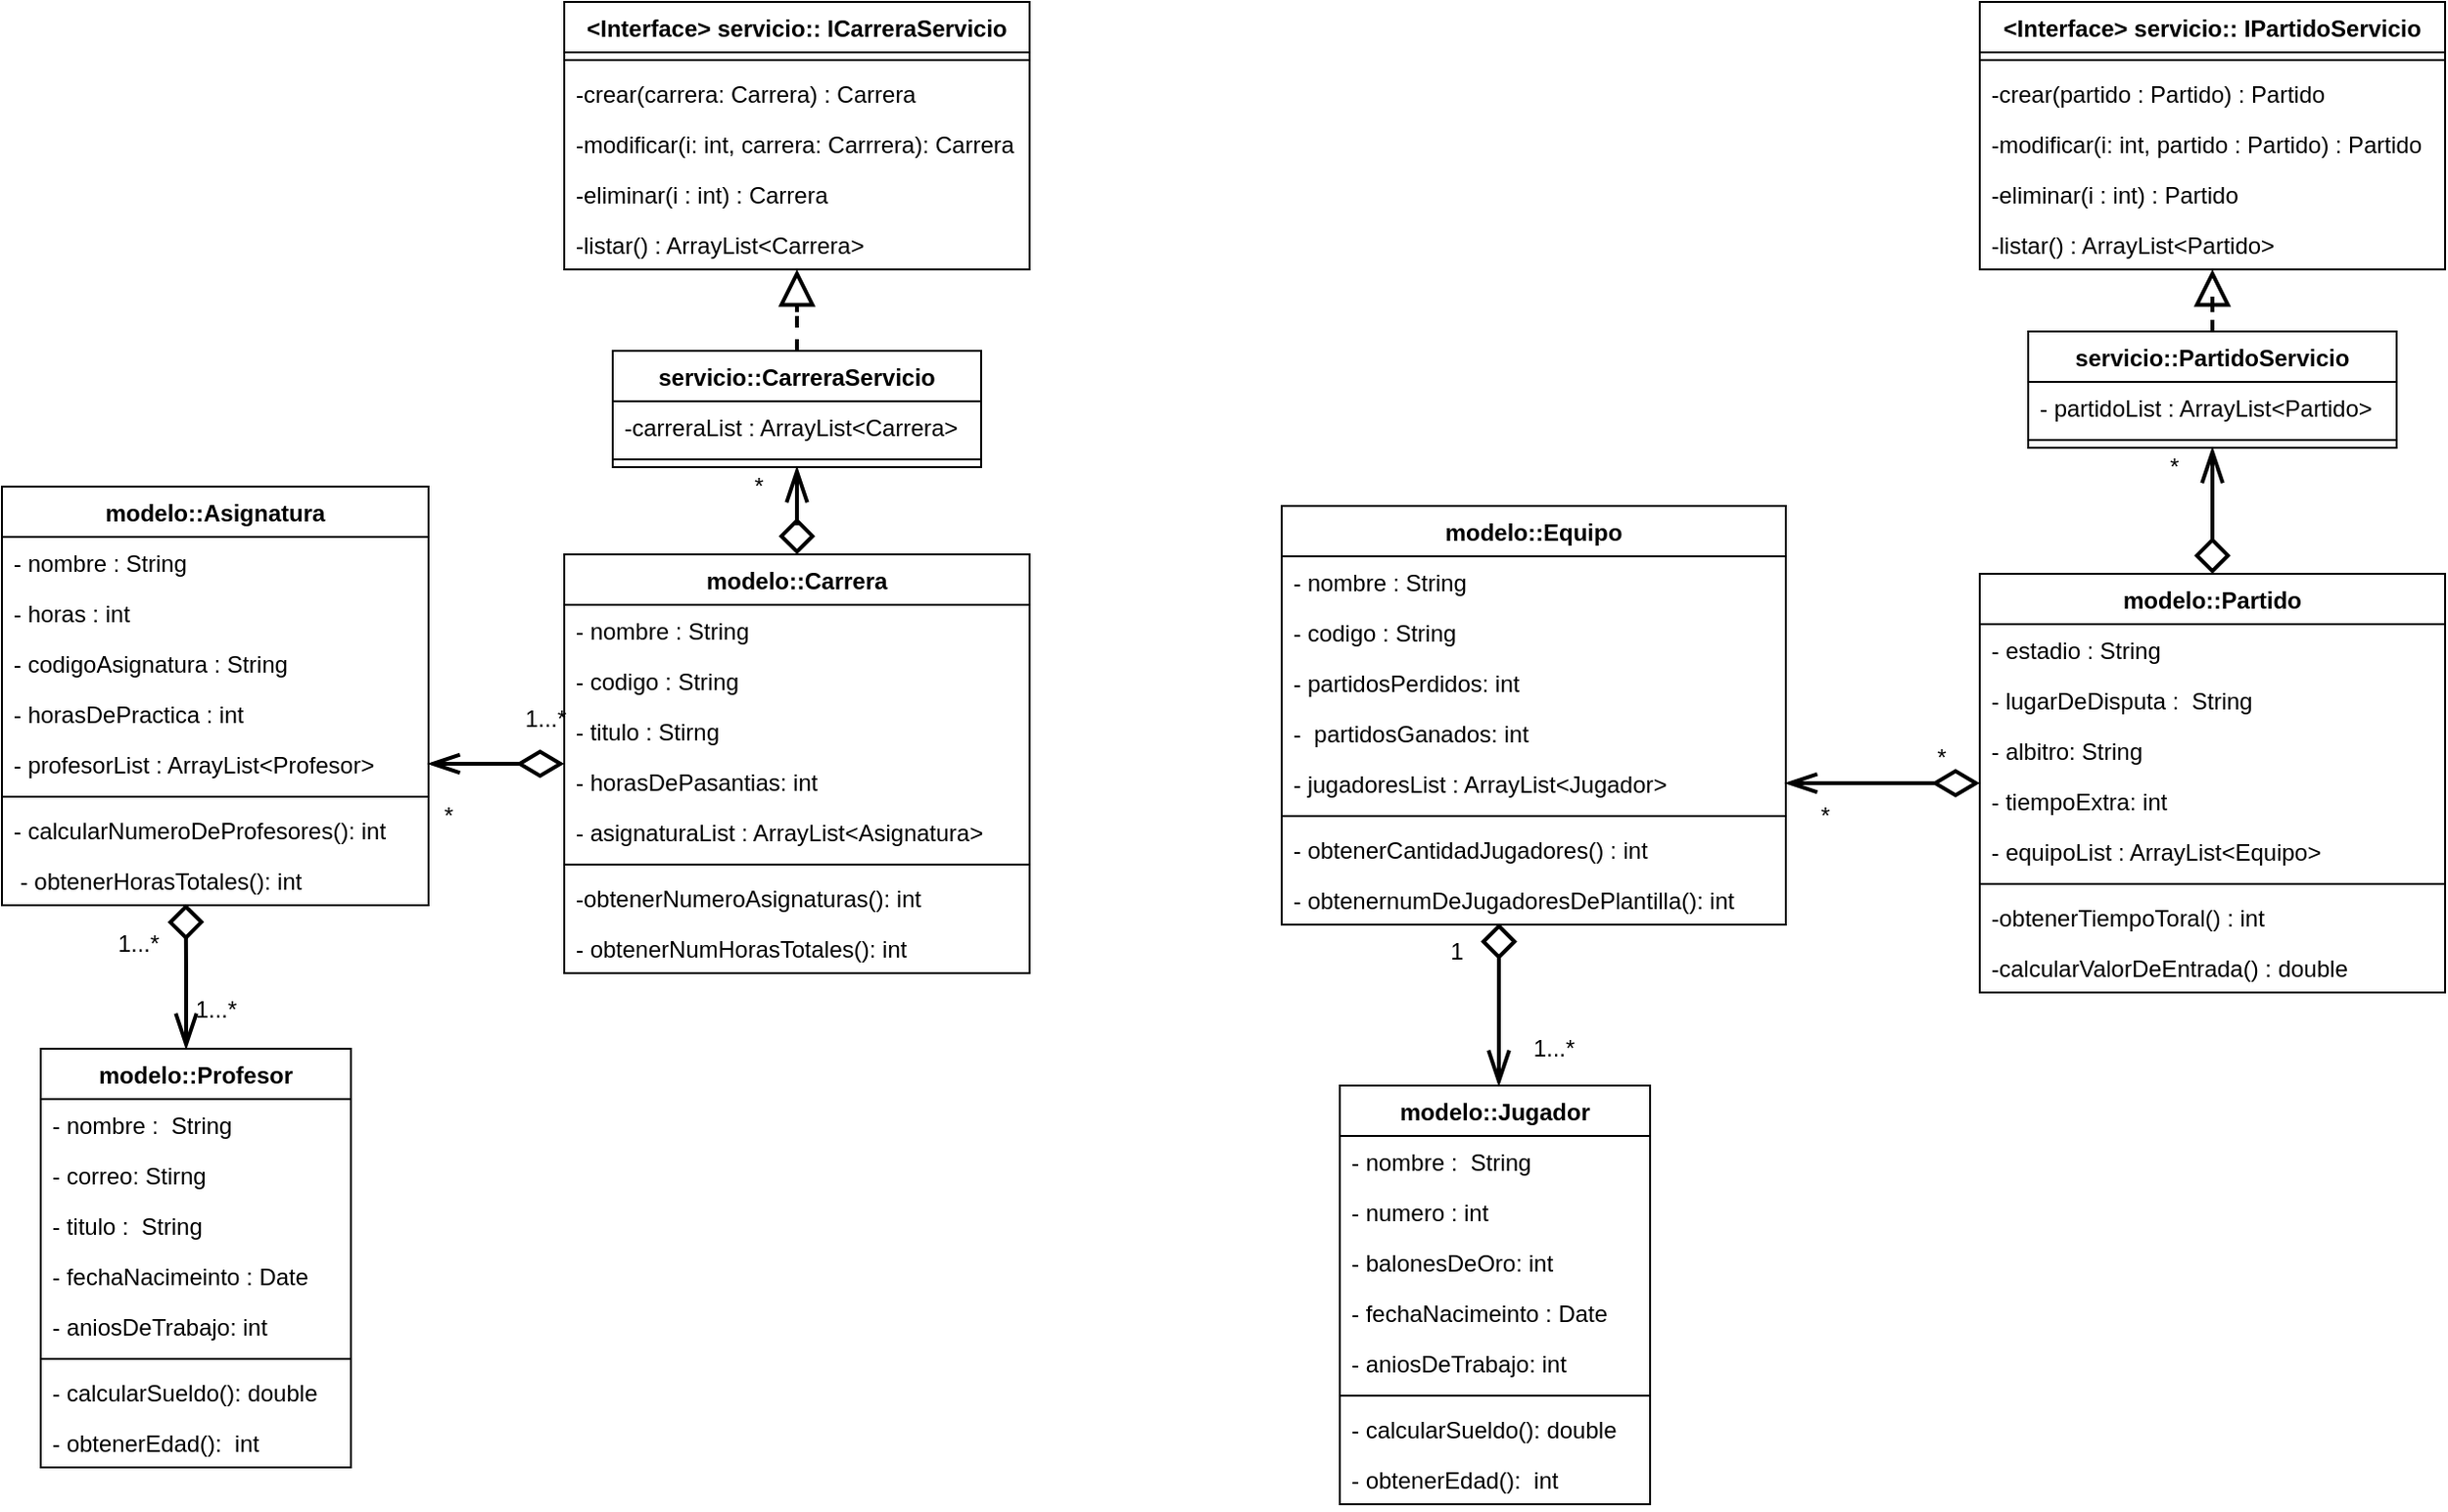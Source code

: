 <mxfile version="18.2.0" type="github">
  <diagram id="Wk5-bQjrvbFHkwE2KRii" name="Page-1">
    <mxGraphModel dx="2582" dy="1954" grid="1" gridSize="10" guides="1" tooltips="1" connect="1" arrows="1" fold="1" page="1" pageScale="1" pageWidth="827" pageHeight="1169" math="0" shadow="0">
      <root>
        <mxCell id="0" />
        <mxCell id="1" parent="0" />
        <mxCell id="QBdrqhkdKtL50nu9tzJ_-30" style="edgeStyle=orthogonalEdgeStyle;rounded=0;orthogonalLoop=1;jettySize=auto;html=1;entryX=1;entryY=0.5;entryDx=0;entryDy=0;strokeWidth=2;endArrow=openThin;endFill=0;startArrow=diamondThin;startFill=0;endSize=12;startSize=19;" edge="1" parent="1" source="QBdrqhkdKtL50nu9tzJ_-1" target="QBdrqhkdKtL50nu9tzJ_-24">
          <mxGeometry relative="1" as="geometry" />
        </mxCell>
        <mxCell id="QBdrqhkdKtL50nu9tzJ_-53" style="edgeStyle=orthogonalEdgeStyle;rounded=0;orthogonalLoop=1;jettySize=auto;html=1;entryX=0.5;entryY=1;entryDx=0;entryDy=0;startArrow=diamond;startFill=0;endArrow=openThin;endFill=0;startSize=14;endSize=14;strokeWidth=2;" edge="1" parent="1" source="QBdrqhkdKtL50nu9tzJ_-1" target="QBdrqhkdKtL50nu9tzJ_-48">
          <mxGeometry relative="1" as="geometry" />
        </mxCell>
        <mxCell id="QBdrqhkdKtL50nu9tzJ_-1" value="modelo::Carrera" style="swimlane;fontStyle=1;align=center;verticalAlign=top;childLayout=stackLayout;horizontal=1;startSize=26;horizontalStack=0;resizeParent=1;resizeParentMax=0;resizeLast=0;collapsible=1;marginBottom=0;" vertex="1" parent="1">
          <mxGeometry x="260" y="105" width="240" height="216" as="geometry" />
        </mxCell>
        <mxCell id="QBdrqhkdKtL50nu9tzJ_-2" value="- nombre : String" style="text;strokeColor=none;fillColor=none;align=left;verticalAlign=top;spacingLeft=4;spacingRight=4;overflow=hidden;rotatable=0;points=[[0,0.5],[1,0.5]];portConstraint=eastwest;" vertex="1" parent="QBdrqhkdKtL50nu9tzJ_-1">
          <mxGeometry y="26" width="240" height="26" as="geometry" />
        </mxCell>
        <mxCell id="QBdrqhkdKtL50nu9tzJ_-17" value="- codigo : String" style="text;strokeColor=none;fillColor=none;align=left;verticalAlign=top;spacingLeft=4;spacingRight=4;overflow=hidden;rotatable=0;points=[[0,0.5],[1,0.5]];portConstraint=eastwest;" vertex="1" parent="QBdrqhkdKtL50nu9tzJ_-1">
          <mxGeometry y="52" width="240" height="26" as="geometry" />
        </mxCell>
        <mxCell id="QBdrqhkdKtL50nu9tzJ_-26" value="- titulo : Stirng" style="text;strokeColor=none;fillColor=none;align=left;verticalAlign=top;spacingLeft=4;spacingRight=4;overflow=hidden;rotatable=0;points=[[0,0.5],[1,0.5]];portConstraint=eastwest;" vertex="1" parent="QBdrqhkdKtL50nu9tzJ_-1">
          <mxGeometry y="78" width="240" height="26" as="geometry" />
        </mxCell>
        <mxCell id="QBdrqhkdKtL50nu9tzJ_-25" value="- horasDePasantias: int" style="text;strokeColor=none;fillColor=none;align=left;verticalAlign=top;spacingLeft=4;spacingRight=4;overflow=hidden;rotatable=0;points=[[0,0.5],[1,0.5]];portConstraint=eastwest;" vertex="1" parent="QBdrqhkdKtL50nu9tzJ_-1">
          <mxGeometry y="104" width="240" height="26" as="geometry" />
        </mxCell>
        <mxCell id="QBdrqhkdKtL50nu9tzJ_-18" value="- asignaturaList : ArrayList&lt;Asignatura&gt;" style="text;strokeColor=none;fillColor=none;align=left;verticalAlign=top;spacingLeft=4;spacingRight=4;overflow=hidden;rotatable=0;points=[[0,0.5],[1,0.5]];portConstraint=eastwest;" vertex="1" parent="QBdrqhkdKtL50nu9tzJ_-1">
          <mxGeometry y="130" width="240" height="26" as="geometry" />
        </mxCell>
        <mxCell id="QBdrqhkdKtL50nu9tzJ_-3" value="" style="line;strokeWidth=1;fillColor=none;align=left;verticalAlign=middle;spacingTop=-1;spacingLeft=3;spacingRight=3;rotatable=0;labelPosition=right;points=[];portConstraint=eastwest;" vertex="1" parent="QBdrqhkdKtL50nu9tzJ_-1">
          <mxGeometry y="156" width="240" height="8" as="geometry" />
        </mxCell>
        <mxCell id="QBdrqhkdKtL50nu9tzJ_-46" value="-obtenerNumeroAsignaturas(): int" style="text;strokeColor=none;fillColor=none;align=left;verticalAlign=top;spacingLeft=4;spacingRight=4;overflow=hidden;rotatable=0;points=[[0,0.5],[1,0.5]];portConstraint=eastwest;" vertex="1" parent="QBdrqhkdKtL50nu9tzJ_-1">
          <mxGeometry y="164" width="240" height="26" as="geometry" />
        </mxCell>
        <mxCell id="QBdrqhkdKtL50nu9tzJ_-47" value="- obtenerNumHorasTotales(): int" style="text;strokeColor=none;fillColor=none;align=left;verticalAlign=top;spacingLeft=4;spacingRight=4;overflow=hidden;rotatable=0;points=[[0,0.5],[1,0.5]];portConstraint=eastwest;" vertex="1" parent="QBdrqhkdKtL50nu9tzJ_-1">
          <mxGeometry y="190" width="240" height="26" as="geometry" />
        </mxCell>
        <mxCell id="QBdrqhkdKtL50nu9tzJ_-5" value="modelo::Asignatura" style="swimlane;fontStyle=1;align=center;verticalAlign=top;childLayout=stackLayout;horizontal=1;startSize=26;horizontalStack=0;resizeParent=1;resizeParentMax=0;resizeLast=0;collapsible=1;marginBottom=0;" vertex="1" parent="1">
          <mxGeometry x="-30" y="70" width="220" height="216" as="geometry" />
        </mxCell>
        <mxCell id="QBdrqhkdKtL50nu9tzJ_-6" value="- nombre : String" style="text;strokeColor=none;fillColor=none;align=left;verticalAlign=top;spacingLeft=4;spacingRight=4;overflow=hidden;rotatable=0;points=[[0,0.5],[1,0.5]];portConstraint=eastwest;" vertex="1" parent="QBdrqhkdKtL50nu9tzJ_-5">
          <mxGeometry y="26" width="220" height="26" as="geometry" />
        </mxCell>
        <mxCell id="QBdrqhkdKtL50nu9tzJ_-15" value="- horas : int" style="text;strokeColor=none;fillColor=none;align=left;verticalAlign=top;spacingLeft=4;spacingRight=4;overflow=hidden;rotatable=0;points=[[0,0.5],[1,0.5]];portConstraint=eastwest;" vertex="1" parent="QBdrqhkdKtL50nu9tzJ_-5">
          <mxGeometry y="52" width="220" height="26" as="geometry" />
        </mxCell>
        <mxCell id="QBdrqhkdKtL50nu9tzJ_-14" value="- codigoAsignatura : String" style="text;strokeColor=none;fillColor=none;align=left;verticalAlign=top;spacingLeft=4;spacingRight=4;overflow=hidden;rotatable=0;points=[[0,0.5],[1,0.5]];portConstraint=eastwest;" vertex="1" parent="QBdrqhkdKtL50nu9tzJ_-5">
          <mxGeometry y="78" width="220" height="26" as="geometry" />
        </mxCell>
        <mxCell id="QBdrqhkdKtL50nu9tzJ_-23" value="- horasDePractica : int" style="text;strokeColor=none;fillColor=none;align=left;verticalAlign=top;spacingLeft=4;spacingRight=4;overflow=hidden;rotatable=0;points=[[0,0.5],[1,0.5]];portConstraint=eastwest;" vertex="1" parent="QBdrqhkdKtL50nu9tzJ_-5">
          <mxGeometry y="104" width="220" height="26" as="geometry" />
        </mxCell>
        <mxCell id="QBdrqhkdKtL50nu9tzJ_-24" value="- profesorList : ArrayList&lt;Profesor&gt;" style="text;strokeColor=none;fillColor=none;align=left;verticalAlign=top;spacingLeft=4;spacingRight=4;overflow=hidden;rotatable=0;points=[[0,0.5],[1,0.5]];portConstraint=eastwest;" vertex="1" parent="QBdrqhkdKtL50nu9tzJ_-5">
          <mxGeometry y="130" width="220" height="26" as="geometry" />
        </mxCell>
        <mxCell id="QBdrqhkdKtL50nu9tzJ_-7" value="" style="line;strokeWidth=1;fillColor=none;align=left;verticalAlign=middle;spacingTop=-1;spacingLeft=3;spacingRight=3;rotatable=0;labelPosition=right;points=[];portConstraint=eastwest;" vertex="1" parent="QBdrqhkdKtL50nu9tzJ_-5">
          <mxGeometry y="156" width="220" height="8" as="geometry" />
        </mxCell>
        <mxCell id="QBdrqhkdKtL50nu9tzJ_-22" value="- calcularNumeroDeProfesores(): int" style="text;strokeColor=none;fillColor=none;align=left;verticalAlign=top;spacingLeft=4;spacingRight=4;overflow=hidden;rotatable=0;points=[[0,0.5],[1,0.5]];portConstraint=eastwest;" vertex="1" parent="QBdrqhkdKtL50nu9tzJ_-5">
          <mxGeometry y="164" width="220" height="26" as="geometry" />
        </mxCell>
        <mxCell id="QBdrqhkdKtL50nu9tzJ_-8" value=" - obtenerHorasTotales(): int" style="text;strokeColor=none;fillColor=none;align=left;verticalAlign=top;spacingLeft=4;spacingRight=4;overflow=hidden;rotatable=0;points=[[0,0.5],[1,0.5]];portConstraint=eastwest;" vertex="1" parent="QBdrqhkdKtL50nu9tzJ_-5">
          <mxGeometry y="190" width="220" height="26" as="geometry" />
        </mxCell>
        <mxCell id="QBdrqhkdKtL50nu9tzJ_-32" style="edgeStyle=orthogonalEdgeStyle;rounded=0;orthogonalLoop=1;jettySize=auto;html=1;entryX=0.431;entryY=0.974;entryDx=0;entryDy=0;entryPerimeter=0;startArrow=openThin;startFill=0;endArrow=diamond;endFill=0;strokeWidth=2;endSize=14;startSize=14;" edge="1" parent="1" source="QBdrqhkdKtL50nu9tzJ_-9" target="QBdrqhkdKtL50nu9tzJ_-8">
          <mxGeometry relative="1" as="geometry">
            <Array as="points">
              <mxPoint x="65" y="320" />
              <mxPoint x="65" y="320" />
            </Array>
          </mxGeometry>
        </mxCell>
        <mxCell id="QBdrqhkdKtL50nu9tzJ_-9" value="modelo::Profesor" style="swimlane;fontStyle=1;align=center;verticalAlign=top;childLayout=stackLayout;horizontal=1;startSize=26;horizontalStack=0;resizeParent=1;resizeParentMax=0;resizeLast=0;collapsible=1;marginBottom=0;" vertex="1" parent="1">
          <mxGeometry x="-10" y="360" width="160" height="216" as="geometry" />
        </mxCell>
        <mxCell id="QBdrqhkdKtL50nu9tzJ_-10" value="- nombre :  String" style="text;strokeColor=none;fillColor=none;align=left;verticalAlign=top;spacingLeft=4;spacingRight=4;overflow=hidden;rotatable=0;points=[[0,0.5],[1,0.5]];portConstraint=eastwest;" vertex="1" parent="QBdrqhkdKtL50nu9tzJ_-9">
          <mxGeometry y="26" width="160" height="26" as="geometry" />
        </mxCell>
        <mxCell id="QBdrqhkdKtL50nu9tzJ_-27" value="- correo: Stirng" style="text;strokeColor=none;fillColor=none;align=left;verticalAlign=top;spacingLeft=4;spacingRight=4;overflow=hidden;rotatable=0;points=[[0,0.5],[1,0.5]];portConstraint=eastwest;" vertex="1" parent="QBdrqhkdKtL50nu9tzJ_-9">
          <mxGeometry y="52" width="160" height="26" as="geometry" />
        </mxCell>
        <mxCell id="QBdrqhkdKtL50nu9tzJ_-28" value="- titulo :  String" style="text;strokeColor=none;fillColor=none;align=left;verticalAlign=top;spacingLeft=4;spacingRight=4;overflow=hidden;rotatable=0;points=[[0,0.5],[1,0.5]];portConstraint=eastwest;" vertex="1" parent="QBdrqhkdKtL50nu9tzJ_-9">
          <mxGeometry y="78" width="160" height="26" as="geometry" />
        </mxCell>
        <mxCell id="QBdrqhkdKtL50nu9tzJ_-20" value="- fechaNacimeinto : Date" style="text;strokeColor=none;fillColor=none;align=left;verticalAlign=top;spacingLeft=4;spacingRight=4;overflow=hidden;rotatable=0;points=[[0,0.5],[1,0.5]];portConstraint=eastwest;" vertex="1" parent="QBdrqhkdKtL50nu9tzJ_-9">
          <mxGeometry y="104" width="160" height="26" as="geometry" />
        </mxCell>
        <mxCell id="QBdrqhkdKtL50nu9tzJ_-19" value="- aniosDeTrabajo: int" style="text;strokeColor=none;fillColor=none;align=left;verticalAlign=top;spacingLeft=4;spacingRight=4;overflow=hidden;rotatable=0;points=[[0,0.5],[1,0.5]];portConstraint=eastwest;" vertex="1" parent="QBdrqhkdKtL50nu9tzJ_-9">
          <mxGeometry y="130" width="160" height="26" as="geometry" />
        </mxCell>
        <mxCell id="QBdrqhkdKtL50nu9tzJ_-11" value="" style="line;strokeWidth=1;fillColor=none;align=left;verticalAlign=middle;spacingTop=-1;spacingLeft=3;spacingRight=3;rotatable=0;labelPosition=right;points=[];portConstraint=eastwest;" vertex="1" parent="QBdrqhkdKtL50nu9tzJ_-9">
          <mxGeometry y="156" width="160" height="8" as="geometry" />
        </mxCell>
        <mxCell id="QBdrqhkdKtL50nu9tzJ_-21" value="- calcularSueldo(): double" style="text;strokeColor=none;fillColor=none;align=left;verticalAlign=top;spacingLeft=4;spacingRight=4;overflow=hidden;rotatable=0;points=[[0,0.5],[1,0.5]];portConstraint=eastwest;" vertex="1" parent="QBdrqhkdKtL50nu9tzJ_-9">
          <mxGeometry y="164" width="160" height="26" as="geometry" />
        </mxCell>
        <mxCell id="QBdrqhkdKtL50nu9tzJ_-12" value="- obtenerEdad():  int" style="text;strokeColor=none;fillColor=none;align=left;verticalAlign=top;spacingLeft=4;spacingRight=4;overflow=hidden;rotatable=0;points=[[0,0.5],[1,0.5]];portConstraint=eastwest;" vertex="1" parent="QBdrqhkdKtL50nu9tzJ_-9">
          <mxGeometry y="190" width="160" height="26" as="geometry" />
        </mxCell>
        <mxCell id="QBdrqhkdKtL50nu9tzJ_-38" value="&lt;Interface&gt; servicio:: ICarreraServicio" style="swimlane;fontStyle=1;align=center;verticalAlign=top;childLayout=stackLayout;horizontal=1;startSize=26;horizontalStack=0;resizeParent=1;resizeParentMax=0;resizeLast=0;collapsible=1;marginBottom=0;" vertex="1" parent="1">
          <mxGeometry x="260" y="-180" width="240" height="138" as="geometry" />
        </mxCell>
        <mxCell id="QBdrqhkdKtL50nu9tzJ_-40" value="" style="line;strokeWidth=1;fillColor=none;align=left;verticalAlign=middle;spacingTop=-1;spacingLeft=3;spacingRight=3;rotatable=0;labelPosition=right;points=[];portConstraint=eastwest;" vertex="1" parent="QBdrqhkdKtL50nu9tzJ_-38">
          <mxGeometry y="26" width="240" height="8" as="geometry" />
        </mxCell>
        <mxCell id="QBdrqhkdKtL50nu9tzJ_-43" value="-crear(carrera: Carrera) : Carrera" style="text;strokeColor=none;fillColor=none;align=left;verticalAlign=top;spacingLeft=4;spacingRight=4;overflow=hidden;rotatable=0;points=[[0,0.5],[1,0.5]];portConstraint=eastwest;" vertex="1" parent="QBdrqhkdKtL50nu9tzJ_-38">
          <mxGeometry y="34" width="240" height="26" as="geometry" />
        </mxCell>
        <mxCell id="QBdrqhkdKtL50nu9tzJ_-42" value="-modificar(i: int, carrera: Carrrera): Carrera" style="text;strokeColor=none;fillColor=none;align=left;verticalAlign=top;spacingLeft=4;spacingRight=4;overflow=hidden;rotatable=0;points=[[0,0.5],[1,0.5]];portConstraint=eastwest;" vertex="1" parent="QBdrqhkdKtL50nu9tzJ_-38">
          <mxGeometry y="60" width="240" height="26" as="geometry" />
        </mxCell>
        <mxCell id="QBdrqhkdKtL50nu9tzJ_-39" value="-eliminar(i : int) : Carrera" style="text;strokeColor=none;fillColor=none;align=left;verticalAlign=top;spacingLeft=4;spacingRight=4;overflow=hidden;rotatable=0;points=[[0,0.5],[1,0.5]];portConstraint=eastwest;" vertex="1" parent="QBdrqhkdKtL50nu9tzJ_-38">
          <mxGeometry y="86" width="240" height="26" as="geometry" />
        </mxCell>
        <mxCell id="QBdrqhkdKtL50nu9tzJ_-13" value="-listar() : ArrayList&lt;Carrera&gt;" style="text;strokeColor=none;fillColor=none;align=left;verticalAlign=top;spacingLeft=4;spacingRight=4;overflow=hidden;rotatable=0;points=[[0,0.5],[1,0.5]];portConstraint=eastwest;" vertex="1" parent="QBdrqhkdKtL50nu9tzJ_-38">
          <mxGeometry y="112" width="240" height="26" as="geometry" />
        </mxCell>
        <mxCell id="QBdrqhkdKtL50nu9tzJ_-55" style="edgeStyle=orthogonalEdgeStyle;rounded=0;orthogonalLoop=1;jettySize=auto;html=1;entryX=0.5;entryY=1;entryDx=0;entryDy=0;dashed=1;startArrow=none;startFill=0;endArrow=block;endFill=0;startSize=14;endSize=14;strokeWidth=2;" edge="1" parent="1" source="QBdrqhkdKtL50nu9tzJ_-48" target="QBdrqhkdKtL50nu9tzJ_-38">
          <mxGeometry relative="1" as="geometry" />
        </mxCell>
        <mxCell id="QBdrqhkdKtL50nu9tzJ_-48" value="servicio::CarreraServicio" style="swimlane;fontStyle=1;align=center;verticalAlign=top;childLayout=stackLayout;horizontal=1;startSize=26;horizontalStack=0;resizeParent=1;resizeParentMax=0;resizeLast=0;collapsible=1;marginBottom=0;" vertex="1" parent="1">
          <mxGeometry x="285" width="190" height="60" as="geometry" />
        </mxCell>
        <mxCell id="QBdrqhkdKtL50nu9tzJ_-49" value="-carreraList : ArrayList&lt;Carrera&gt;" style="text;strokeColor=none;fillColor=none;align=left;verticalAlign=top;spacingLeft=4;spacingRight=4;overflow=hidden;rotatable=0;points=[[0,0.5],[1,0.5]];portConstraint=eastwest;" vertex="1" parent="QBdrqhkdKtL50nu9tzJ_-48">
          <mxGeometry y="26" width="190" height="26" as="geometry" />
        </mxCell>
        <mxCell id="QBdrqhkdKtL50nu9tzJ_-50" value="" style="line;strokeWidth=1;fillColor=none;align=left;verticalAlign=middle;spacingTop=-1;spacingLeft=3;spacingRight=3;rotatable=0;labelPosition=right;points=[];portConstraint=eastwest;" vertex="1" parent="QBdrqhkdKtL50nu9tzJ_-48">
          <mxGeometry y="52" width="190" height="8" as="geometry" />
        </mxCell>
        <mxCell id="QBdrqhkdKtL50nu9tzJ_-56" style="edgeStyle=orthogonalEdgeStyle;rounded=0;orthogonalLoop=1;jettySize=auto;html=1;entryX=1;entryY=0.5;entryDx=0;entryDy=0;strokeWidth=2;endArrow=openThin;endFill=0;startArrow=diamondThin;startFill=0;endSize=12;startSize=19;" edge="1" parent="1" source="QBdrqhkdKtL50nu9tzJ_-58" target="QBdrqhkdKtL50nu9tzJ_-72">
          <mxGeometry relative="1" as="geometry" />
        </mxCell>
        <mxCell id="QBdrqhkdKtL50nu9tzJ_-57" style="edgeStyle=orthogonalEdgeStyle;rounded=0;orthogonalLoop=1;jettySize=auto;html=1;entryX=0.5;entryY=1;entryDx=0;entryDy=0;startArrow=diamond;startFill=0;endArrow=openThin;endFill=0;startSize=14;endSize=14;strokeWidth=2;" edge="1" parent="1" source="QBdrqhkdKtL50nu9tzJ_-58" target="QBdrqhkdKtL50nu9tzJ_-93">
          <mxGeometry relative="1" as="geometry" />
        </mxCell>
        <mxCell id="QBdrqhkdKtL50nu9tzJ_-58" value="modelo::Partido" style="swimlane;fontStyle=1;align=center;verticalAlign=top;childLayout=stackLayout;horizontal=1;startSize=26;horizontalStack=0;resizeParent=1;resizeParentMax=0;resizeLast=0;collapsible=1;marginBottom=0;" vertex="1" parent="1">
          <mxGeometry x="990" y="115" width="240" height="216" as="geometry" />
        </mxCell>
        <mxCell id="QBdrqhkdKtL50nu9tzJ_-59" value="- estadio : String" style="text;strokeColor=none;fillColor=none;align=left;verticalAlign=top;spacingLeft=4;spacingRight=4;overflow=hidden;rotatable=0;points=[[0,0.5],[1,0.5]];portConstraint=eastwest;" vertex="1" parent="QBdrqhkdKtL50nu9tzJ_-58">
          <mxGeometry y="26" width="240" height="26" as="geometry" />
        </mxCell>
        <mxCell id="QBdrqhkdKtL50nu9tzJ_-60" value="- lugarDeDisputa :  String" style="text;strokeColor=none;fillColor=none;align=left;verticalAlign=top;spacingLeft=4;spacingRight=4;overflow=hidden;rotatable=0;points=[[0,0.5],[1,0.5]];portConstraint=eastwest;" vertex="1" parent="QBdrqhkdKtL50nu9tzJ_-58">
          <mxGeometry y="52" width="240" height="26" as="geometry" />
        </mxCell>
        <mxCell id="QBdrqhkdKtL50nu9tzJ_-61" value="- albitro: String" style="text;strokeColor=none;fillColor=none;align=left;verticalAlign=top;spacingLeft=4;spacingRight=4;overflow=hidden;rotatable=0;points=[[0,0.5],[1,0.5]];portConstraint=eastwest;" vertex="1" parent="QBdrqhkdKtL50nu9tzJ_-58">
          <mxGeometry y="78" width="240" height="26" as="geometry" />
        </mxCell>
        <mxCell id="QBdrqhkdKtL50nu9tzJ_-62" value="- tiempoExtra: int" style="text;strokeColor=none;fillColor=none;align=left;verticalAlign=top;spacingLeft=4;spacingRight=4;overflow=hidden;rotatable=0;points=[[0,0.5],[1,0.5]];portConstraint=eastwest;" vertex="1" parent="QBdrqhkdKtL50nu9tzJ_-58">
          <mxGeometry y="104" width="240" height="26" as="geometry" />
        </mxCell>
        <mxCell id="QBdrqhkdKtL50nu9tzJ_-63" value="- equipoList : ArrayList&lt;Equipo&gt;" style="text;strokeColor=none;fillColor=none;align=left;verticalAlign=top;spacingLeft=4;spacingRight=4;overflow=hidden;rotatable=0;points=[[0,0.5],[1,0.5]];portConstraint=eastwest;" vertex="1" parent="QBdrqhkdKtL50nu9tzJ_-58">
          <mxGeometry y="130" width="240" height="26" as="geometry" />
        </mxCell>
        <mxCell id="QBdrqhkdKtL50nu9tzJ_-64" value="" style="line;strokeWidth=1;fillColor=none;align=left;verticalAlign=middle;spacingTop=-1;spacingLeft=3;spacingRight=3;rotatable=0;labelPosition=right;points=[];portConstraint=eastwest;" vertex="1" parent="QBdrqhkdKtL50nu9tzJ_-58">
          <mxGeometry y="156" width="240" height="8" as="geometry" />
        </mxCell>
        <mxCell id="QBdrqhkdKtL50nu9tzJ_-65" value="-obtenerTiempoToral() : int" style="text;strokeColor=none;fillColor=none;align=left;verticalAlign=top;spacingLeft=4;spacingRight=4;overflow=hidden;rotatable=0;points=[[0,0.5],[1,0.5]];portConstraint=eastwest;" vertex="1" parent="QBdrqhkdKtL50nu9tzJ_-58">
          <mxGeometry y="164" width="240" height="26" as="geometry" />
        </mxCell>
        <mxCell id="QBdrqhkdKtL50nu9tzJ_-66" value="-calcularValorDeEntrada() : double" style="text;strokeColor=none;fillColor=none;align=left;verticalAlign=top;spacingLeft=4;spacingRight=4;overflow=hidden;rotatable=0;points=[[0,0.5],[1,0.5]];portConstraint=eastwest;" vertex="1" parent="QBdrqhkdKtL50nu9tzJ_-58">
          <mxGeometry y="190" width="240" height="26" as="geometry" />
        </mxCell>
        <mxCell id="QBdrqhkdKtL50nu9tzJ_-67" value="modelo::Equipo" style="swimlane;fontStyle=1;align=center;verticalAlign=top;childLayout=stackLayout;horizontal=1;startSize=26;horizontalStack=0;resizeParent=1;resizeParentMax=0;resizeLast=0;collapsible=1;marginBottom=0;" vertex="1" parent="1">
          <mxGeometry x="630" y="80" width="260" height="216" as="geometry" />
        </mxCell>
        <mxCell id="QBdrqhkdKtL50nu9tzJ_-68" value="- nombre : String" style="text;strokeColor=none;fillColor=none;align=left;verticalAlign=top;spacingLeft=4;spacingRight=4;overflow=hidden;rotatable=0;points=[[0,0.5],[1,0.5]];portConstraint=eastwest;" vertex="1" parent="QBdrqhkdKtL50nu9tzJ_-67">
          <mxGeometry y="26" width="260" height="26" as="geometry" />
        </mxCell>
        <mxCell id="QBdrqhkdKtL50nu9tzJ_-70" value="- codigo : String" style="text;strokeColor=none;fillColor=none;align=left;verticalAlign=top;spacingLeft=4;spacingRight=4;overflow=hidden;rotatable=0;points=[[0,0.5],[1,0.5]];portConstraint=eastwest;" vertex="1" parent="QBdrqhkdKtL50nu9tzJ_-67">
          <mxGeometry y="52" width="260" height="26" as="geometry" />
        </mxCell>
        <mxCell id="QBdrqhkdKtL50nu9tzJ_-69" value="- partidosPerdidos: int" style="text;strokeColor=none;fillColor=none;align=left;verticalAlign=top;spacingLeft=4;spacingRight=4;overflow=hidden;rotatable=0;points=[[0,0.5],[1,0.5]];portConstraint=eastwest;" vertex="1" parent="QBdrqhkdKtL50nu9tzJ_-67">
          <mxGeometry y="78" width="260" height="26" as="geometry" />
        </mxCell>
        <mxCell id="QBdrqhkdKtL50nu9tzJ_-71" value="-  partidosGanados: int" style="text;strokeColor=none;fillColor=none;align=left;verticalAlign=top;spacingLeft=4;spacingRight=4;overflow=hidden;rotatable=0;points=[[0,0.5],[1,0.5]];portConstraint=eastwest;" vertex="1" parent="QBdrqhkdKtL50nu9tzJ_-67">
          <mxGeometry y="104" width="260" height="26" as="geometry" />
        </mxCell>
        <mxCell id="QBdrqhkdKtL50nu9tzJ_-72" value="- jugadoresList : ArrayList&lt;Jugador&gt;" style="text;strokeColor=none;fillColor=none;align=left;verticalAlign=top;spacingLeft=4;spacingRight=4;overflow=hidden;rotatable=0;points=[[0,0.5],[1,0.5]];portConstraint=eastwest;" vertex="1" parent="QBdrqhkdKtL50nu9tzJ_-67">
          <mxGeometry y="130" width="260" height="26" as="geometry" />
        </mxCell>
        <mxCell id="QBdrqhkdKtL50nu9tzJ_-73" value="" style="line;strokeWidth=1;fillColor=none;align=left;verticalAlign=middle;spacingTop=-1;spacingLeft=3;spacingRight=3;rotatable=0;labelPosition=right;points=[];portConstraint=eastwest;" vertex="1" parent="QBdrqhkdKtL50nu9tzJ_-67">
          <mxGeometry y="156" width="260" height="8" as="geometry" />
        </mxCell>
        <mxCell id="QBdrqhkdKtL50nu9tzJ_-74" value="- obtenerCantidadJugadores() : int" style="text;strokeColor=none;fillColor=none;align=left;verticalAlign=top;spacingLeft=4;spacingRight=4;overflow=hidden;rotatable=0;points=[[0,0.5],[1,0.5]];portConstraint=eastwest;" vertex="1" parent="QBdrqhkdKtL50nu9tzJ_-67">
          <mxGeometry y="164" width="260" height="26" as="geometry" />
        </mxCell>
        <mxCell id="QBdrqhkdKtL50nu9tzJ_-75" value="- obtenernumDeJugadoresDePlantilla(): int" style="text;strokeColor=none;fillColor=none;align=left;verticalAlign=top;spacingLeft=4;spacingRight=4;overflow=hidden;rotatable=0;points=[[0,0.5],[1,0.5]];portConstraint=eastwest;" vertex="1" parent="QBdrqhkdKtL50nu9tzJ_-67">
          <mxGeometry y="190" width="260" height="26" as="geometry" />
        </mxCell>
        <mxCell id="QBdrqhkdKtL50nu9tzJ_-76" style="edgeStyle=orthogonalEdgeStyle;rounded=0;orthogonalLoop=1;jettySize=auto;html=1;entryX=0.431;entryY=0.974;entryDx=0;entryDy=0;entryPerimeter=0;startArrow=openThin;startFill=0;endArrow=diamond;endFill=0;strokeWidth=2;endSize=14;startSize=14;" edge="1" parent="1" source="QBdrqhkdKtL50nu9tzJ_-77" target="QBdrqhkdKtL50nu9tzJ_-75">
          <mxGeometry relative="1" as="geometry">
            <Array as="points">
              <mxPoint x="742" y="350" />
              <mxPoint x="742" y="350" />
            </Array>
          </mxGeometry>
        </mxCell>
        <mxCell id="QBdrqhkdKtL50nu9tzJ_-77" value="modelo::Jugador" style="swimlane;fontStyle=1;align=center;verticalAlign=top;childLayout=stackLayout;horizontal=1;startSize=26;horizontalStack=0;resizeParent=1;resizeParentMax=0;resizeLast=0;collapsible=1;marginBottom=0;" vertex="1" parent="1">
          <mxGeometry x="660" y="379" width="160" height="216" as="geometry" />
        </mxCell>
        <mxCell id="QBdrqhkdKtL50nu9tzJ_-78" value="- nombre :  String" style="text;strokeColor=none;fillColor=none;align=left;verticalAlign=top;spacingLeft=4;spacingRight=4;overflow=hidden;rotatable=0;points=[[0,0.5],[1,0.5]];portConstraint=eastwest;" vertex="1" parent="QBdrqhkdKtL50nu9tzJ_-77">
          <mxGeometry y="26" width="160" height="26" as="geometry" />
        </mxCell>
        <mxCell id="QBdrqhkdKtL50nu9tzJ_-79" value="- numero : int" style="text;strokeColor=none;fillColor=none;align=left;verticalAlign=top;spacingLeft=4;spacingRight=4;overflow=hidden;rotatable=0;points=[[0,0.5],[1,0.5]];portConstraint=eastwest;" vertex="1" parent="QBdrqhkdKtL50nu9tzJ_-77">
          <mxGeometry y="52" width="160" height="26" as="geometry" />
        </mxCell>
        <mxCell id="QBdrqhkdKtL50nu9tzJ_-80" value="- balonesDeOro: int" style="text;strokeColor=none;fillColor=none;align=left;verticalAlign=top;spacingLeft=4;spacingRight=4;overflow=hidden;rotatable=0;points=[[0,0.5],[1,0.5]];portConstraint=eastwest;" vertex="1" parent="QBdrqhkdKtL50nu9tzJ_-77">
          <mxGeometry y="78" width="160" height="26" as="geometry" />
        </mxCell>
        <mxCell id="QBdrqhkdKtL50nu9tzJ_-81" value="- fechaNacimeinto : Date" style="text;strokeColor=none;fillColor=none;align=left;verticalAlign=top;spacingLeft=4;spacingRight=4;overflow=hidden;rotatable=0;points=[[0,0.5],[1,0.5]];portConstraint=eastwest;" vertex="1" parent="QBdrqhkdKtL50nu9tzJ_-77">
          <mxGeometry y="104" width="160" height="26" as="geometry" />
        </mxCell>
        <mxCell id="QBdrqhkdKtL50nu9tzJ_-82" value="- aniosDeTrabajo: int" style="text;strokeColor=none;fillColor=none;align=left;verticalAlign=top;spacingLeft=4;spacingRight=4;overflow=hidden;rotatable=0;points=[[0,0.5],[1,0.5]];portConstraint=eastwest;" vertex="1" parent="QBdrqhkdKtL50nu9tzJ_-77">
          <mxGeometry y="130" width="160" height="26" as="geometry" />
        </mxCell>
        <mxCell id="QBdrqhkdKtL50nu9tzJ_-83" value="" style="line;strokeWidth=1;fillColor=none;align=left;verticalAlign=middle;spacingTop=-1;spacingLeft=3;spacingRight=3;rotatable=0;labelPosition=right;points=[];portConstraint=eastwest;" vertex="1" parent="QBdrqhkdKtL50nu9tzJ_-77">
          <mxGeometry y="156" width="160" height="8" as="geometry" />
        </mxCell>
        <mxCell id="QBdrqhkdKtL50nu9tzJ_-84" value="- calcularSueldo(): double" style="text;strokeColor=none;fillColor=none;align=left;verticalAlign=top;spacingLeft=4;spacingRight=4;overflow=hidden;rotatable=0;points=[[0,0.5],[1,0.5]];portConstraint=eastwest;" vertex="1" parent="QBdrqhkdKtL50nu9tzJ_-77">
          <mxGeometry y="164" width="160" height="26" as="geometry" />
        </mxCell>
        <mxCell id="QBdrqhkdKtL50nu9tzJ_-85" value="- obtenerEdad():  int" style="text;strokeColor=none;fillColor=none;align=left;verticalAlign=top;spacingLeft=4;spacingRight=4;overflow=hidden;rotatable=0;points=[[0,0.5],[1,0.5]];portConstraint=eastwest;" vertex="1" parent="QBdrqhkdKtL50nu9tzJ_-77">
          <mxGeometry y="190" width="160" height="26" as="geometry" />
        </mxCell>
        <mxCell id="QBdrqhkdKtL50nu9tzJ_-86" value="&lt;Interface&gt; servicio:: IPartidoServicio" style="swimlane;fontStyle=1;align=center;verticalAlign=top;childLayout=stackLayout;horizontal=1;startSize=26;horizontalStack=0;resizeParent=1;resizeParentMax=0;resizeLast=0;collapsible=1;marginBottom=0;" vertex="1" parent="1">
          <mxGeometry x="990" y="-180" width="240" height="138" as="geometry" />
        </mxCell>
        <mxCell id="QBdrqhkdKtL50nu9tzJ_-87" value="" style="line;strokeWidth=1;fillColor=none;align=left;verticalAlign=middle;spacingTop=-1;spacingLeft=3;spacingRight=3;rotatable=0;labelPosition=right;points=[];portConstraint=eastwest;" vertex="1" parent="QBdrqhkdKtL50nu9tzJ_-86">
          <mxGeometry y="26" width="240" height="8" as="geometry" />
        </mxCell>
        <mxCell id="QBdrqhkdKtL50nu9tzJ_-88" value="-crear(partido : Partido) : Partido" style="text;strokeColor=none;fillColor=none;align=left;verticalAlign=top;spacingLeft=4;spacingRight=4;overflow=hidden;rotatable=0;points=[[0,0.5],[1,0.5]];portConstraint=eastwest;" vertex="1" parent="QBdrqhkdKtL50nu9tzJ_-86">
          <mxGeometry y="34" width="240" height="26" as="geometry" />
        </mxCell>
        <mxCell id="QBdrqhkdKtL50nu9tzJ_-89" value="-modificar(i: int, partido : Partido) : Partido" style="text;strokeColor=none;fillColor=none;align=left;verticalAlign=top;spacingLeft=4;spacingRight=4;overflow=hidden;rotatable=0;points=[[0,0.5],[1,0.5]];portConstraint=eastwest;" vertex="1" parent="QBdrqhkdKtL50nu9tzJ_-86">
          <mxGeometry y="60" width="240" height="26" as="geometry" />
        </mxCell>
        <mxCell id="QBdrqhkdKtL50nu9tzJ_-90" value="-eliminar(i : int) : Partido" style="text;strokeColor=none;fillColor=none;align=left;verticalAlign=top;spacingLeft=4;spacingRight=4;overflow=hidden;rotatable=0;points=[[0,0.5],[1,0.5]];portConstraint=eastwest;" vertex="1" parent="QBdrqhkdKtL50nu9tzJ_-86">
          <mxGeometry y="86" width="240" height="26" as="geometry" />
        </mxCell>
        <mxCell id="QBdrqhkdKtL50nu9tzJ_-91" value="-listar() : ArrayList&lt;Partido&gt;" style="text;strokeColor=none;fillColor=none;align=left;verticalAlign=top;spacingLeft=4;spacingRight=4;overflow=hidden;rotatable=0;points=[[0,0.5],[1,0.5]];portConstraint=eastwest;" vertex="1" parent="QBdrqhkdKtL50nu9tzJ_-86">
          <mxGeometry y="112" width="240" height="26" as="geometry" />
        </mxCell>
        <mxCell id="QBdrqhkdKtL50nu9tzJ_-92" style="edgeStyle=orthogonalEdgeStyle;rounded=0;orthogonalLoop=1;jettySize=auto;html=1;entryX=0.5;entryY=1;entryDx=0;entryDy=0;dashed=1;startArrow=none;startFill=0;endArrow=block;endFill=0;startSize=14;endSize=14;strokeWidth=2;" edge="1" parent="1" source="QBdrqhkdKtL50nu9tzJ_-93" target="QBdrqhkdKtL50nu9tzJ_-86">
          <mxGeometry relative="1" as="geometry" />
        </mxCell>
        <mxCell id="QBdrqhkdKtL50nu9tzJ_-93" value="servicio::PartidoServicio" style="swimlane;fontStyle=1;align=center;verticalAlign=top;childLayout=stackLayout;horizontal=1;startSize=26;horizontalStack=0;resizeParent=1;resizeParentMax=0;resizeLast=0;collapsible=1;marginBottom=0;" vertex="1" parent="1">
          <mxGeometry x="1015" y="-10" width="190" height="60" as="geometry" />
        </mxCell>
        <mxCell id="QBdrqhkdKtL50nu9tzJ_-94" value="- partidoList : ArrayList&lt;Partido&gt; " style="text;strokeColor=none;fillColor=none;align=left;verticalAlign=top;spacingLeft=4;spacingRight=4;overflow=hidden;rotatable=0;points=[[0,0.5],[1,0.5]];portConstraint=eastwest;" vertex="1" parent="QBdrqhkdKtL50nu9tzJ_-93">
          <mxGeometry y="26" width="190" height="26" as="geometry" />
        </mxCell>
        <mxCell id="QBdrqhkdKtL50nu9tzJ_-95" value="" style="line;strokeWidth=1;fillColor=none;align=left;verticalAlign=middle;spacingTop=-1;spacingLeft=3;spacingRight=3;rotatable=0;labelPosition=right;points=[];portConstraint=eastwest;" vertex="1" parent="QBdrqhkdKtL50nu9tzJ_-93">
          <mxGeometry y="52" width="190" height="8" as="geometry" />
        </mxCell>
        <mxCell id="QBdrqhkdKtL50nu9tzJ_-96" value="*" style="text;html=1;align=center;verticalAlign=middle;resizable=0;points=[];autosize=1;strokeColor=none;fillColor=none;" vertex="1" parent="1">
          <mxGeometry x="190" y="230" width="20" height="20" as="geometry" />
        </mxCell>
        <mxCell id="QBdrqhkdKtL50nu9tzJ_-97" value="1...*" style="text;html=1;align=center;verticalAlign=middle;resizable=0;points=[];autosize=1;strokeColor=none;fillColor=none;" vertex="1" parent="1">
          <mxGeometry x="60" y="330" width="40" height="20" as="geometry" />
        </mxCell>
        <mxCell id="QBdrqhkdKtL50nu9tzJ_-98" value="*" style="text;html=1;align=center;verticalAlign=middle;resizable=0;points=[];autosize=1;strokeColor=none;fillColor=none;" vertex="1" parent="1">
          <mxGeometry x="350" y="60" width="20" height="20" as="geometry" />
        </mxCell>
        <mxCell id="QBdrqhkdKtL50nu9tzJ_-99" value="1...*" style="text;html=1;align=center;verticalAlign=middle;resizable=0;points=[];autosize=1;strokeColor=none;fillColor=none;" vertex="1" parent="1">
          <mxGeometry x="20" y="296" width="40" height="20" as="geometry" />
        </mxCell>
        <mxCell id="QBdrqhkdKtL50nu9tzJ_-100" value="1...*" style="text;html=1;align=center;verticalAlign=middle;resizable=0;points=[];autosize=1;strokeColor=none;fillColor=none;" vertex="1" parent="1">
          <mxGeometry x="230" y="180" width="40" height="20" as="geometry" />
        </mxCell>
        <mxCell id="QBdrqhkdKtL50nu9tzJ_-101" value="1...*" style="text;html=1;align=center;verticalAlign=middle;resizable=0;points=[];autosize=1;strokeColor=none;fillColor=none;" vertex="1" parent="1">
          <mxGeometry x="750" y="350" width="40" height="20" as="geometry" />
        </mxCell>
        <mxCell id="QBdrqhkdKtL50nu9tzJ_-102" value="1" style="text;html=1;align=center;verticalAlign=middle;resizable=0;points=[];autosize=1;strokeColor=none;fillColor=none;" vertex="1" parent="1">
          <mxGeometry x="710" y="300" width="20" height="20" as="geometry" />
        </mxCell>
        <mxCell id="QBdrqhkdKtL50nu9tzJ_-103" value="*" style="text;html=1;align=center;verticalAlign=middle;resizable=0;points=[];autosize=1;strokeColor=none;fillColor=none;" vertex="1" parent="1">
          <mxGeometry x="960" y="200" width="20" height="20" as="geometry" />
        </mxCell>
        <mxCell id="QBdrqhkdKtL50nu9tzJ_-104" value="*" style="text;html=1;align=center;verticalAlign=middle;resizable=0;points=[];autosize=1;strokeColor=none;fillColor=none;" vertex="1" parent="1">
          <mxGeometry x="900" y="230" width="20" height="20" as="geometry" />
        </mxCell>
        <mxCell id="QBdrqhkdKtL50nu9tzJ_-105" value="*" style="text;html=1;align=center;verticalAlign=middle;resizable=0;points=[];autosize=1;strokeColor=none;fillColor=none;" vertex="1" parent="1">
          <mxGeometry x="1080" y="50" width="20" height="20" as="geometry" />
        </mxCell>
      </root>
    </mxGraphModel>
  </diagram>
</mxfile>

